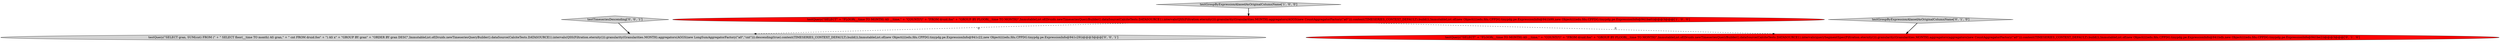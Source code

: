 digraph {
5 [style = filled, label = "testTimeseriesDescending['0', '0', '1']", fillcolor = lightgray, shape = diamond image = "AAA0AAABBB3BBB"];
1 [style = filled, label = "testQuery(\"SELECT\" + \"FLOOR(__time TO MONTH) AS __time,\" + \"COUNT(*)\" + \"FROM druid.foo\" + \"GROUP BY FLOOR(__time TO MONTH)\",ImmutableList.of(Druids.newTimeseriesQueryBuilder().dataSource(CalciteTests.DATASOURCE1).intervals(QSS(Filtration.eternity())).granularity(Granularities.MONTH).aggregators(AGGS(new CountAggregatorFactory(\"a0\"))).context(TIMESERIES_CONTEXT_DEFAULT).build()),ImmutableList.of(new Object((((edu.fdu.CPPDG.tinypdg.pe.ExpressionInfo@941b99,new Object((((edu.fdu.CPPDG.tinypdg.pe.ExpressionInfo@941ba0))@@@3@@@['1', '0', '0']", fillcolor = red, shape = ellipse image = "AAA1AAABBB1BBB"];
3 [style = filled, label = "testGroupByExpressionAliasedAsOriginalColumnName['0', '1', '0']", fillcolor = lightgray, shape = diamond image = "AAA0AAABBB2BBB"];
4 [style = filled, label = "testQuery(\"SELECT gran, SUM(cnt) FROM (\" + \" SELECT floor(__time TO month) AS gran,\" + \" cnt FROM druid.foo\" + \") AS x\" + \"GROUP BY gran\" + \"ORDER BY gran DESC\",ImmutableList.of(Druids.newTimeseriesQueryBuilder().dataSource(CalciteTests.DATASOURCE1).intervals(QSS(Filtration.eternity())).granularity(Granularities.MONTH).aggregators(AGGS(new LongSumAggregatorFactory(\"a0\",\"cnt\"))).descending(true).context(TIMESERIES_CONTEXT_DEFAULT).build()),ImmutableList.of(new Object((((edu.fdu.CPPDG.tinypdg.pe.ExpressionInfo@941c22,new Object((((edu.fdu.CPPDG.tinypdg.pe.ExpressionInfo@941c29))@@@3@@@['0', '0', '1']", fillcolor = lightgray, shape = ellipse image = "AAA0AAABBB3BBB"];
2 [style = filled, label = "testQuery(\"SELECT\" + \"FLOOR(__time TO MONTH) AS __time,\" + \"COUNT(*)\" + \"FROM druid.foo\" + \"GROUP BY FLOOR(__time TO MONTH)\",ImmutableList.of(Druids.newTimeseriesQueryBuilder().dataSource(CalciteTests.DATASOURCE1).intervals(querySegmentSpec(Filtration.eternity())).granularity(Granularities.MONTH).aggregators(aggregators(new CountAggregatorFactory(\"a0\"))).context(TIMESERIES_CONTEXT_DEFAULT).build()),ImmutableList.of(new Object((((edu.fdu.CPPDG.tinypdg.pe.ExpressionInfo@941bdb,new Object((((edu.fdu.CPPDG.tinypdg.pe.ExpressionInfo@941be2))@@@3@@@['0', '1', '0']", fillcolor = red, shape = ellipse image = "AAA1AAABBB2BBB"];
0 [style = filled, label = "testGroupByExpressionAliasedAsOriginalColumnName['1', '0', '0']", fillcolor = lightgray, shape = diamond image = "AAA0AAABBB1BBB"];
1->4 [style = dashed, label="0"];
1->2 [style = dashed, label="0"];
3->2 [style = bold, label=""];
0->1 [style = bold, label=""];
5->4 [style = bold, label=""];
}
